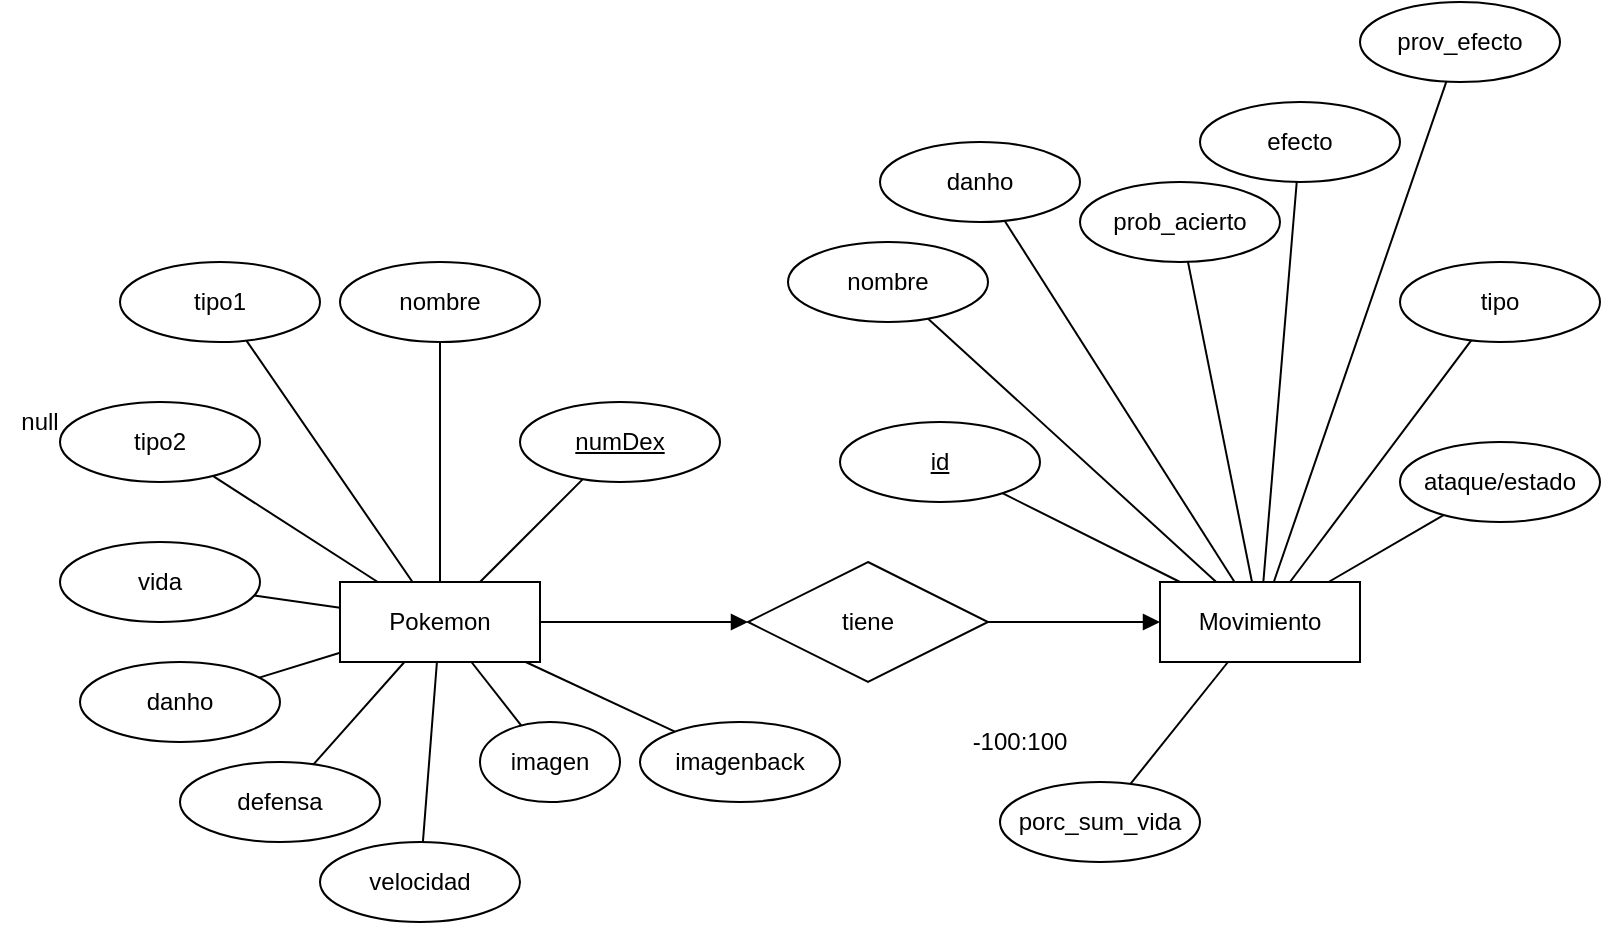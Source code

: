 <mxfile version="13.9.9" type="device"><diagram id="WROjVZZKf0EE8H_wszRP" name="Página-1"><mxGraphModel dx="981" dy="567" grid="1" gridSize="10" guides="1" tooltips="1" connect="1" arrows="1" fold="1" page="1" pageScale="1" pageWidth="827" pageHeight="1169" math="0" shadow="0"><root><mxCell id="0"/><mxCell id="1" parent="0"/><mxCell id="bKp2EjiOfNhqWg8R1LHh-1" value="Pokemon" style="whiteSpace=wrap;html=1;align=center;" vertex="1" parent="1"><mxGeometry x="190" y="400" width="100" height="40" as="geometry"/></mxCell><mxCell id="bKp2EjiOfNhqWg8R1LHh-2" value="Movimiento" style="whiteSpace=wrap;html=1;align=center;" vertex="1" parent="1"><mxGeometry x="600" y="400" width="100" height="40" as="geometry"/></mxCell><mxCell id="bKp2EjiOfNhqWg8R1LHh-4" value="numDex" style="ellipse;whiteSpace=wrap;html=1;align=center;fontStyle=4;" vertex="1" parent="1"><mxGeometry x="280" y="310" width="100" height="40" as="geometry"/></mxCell><mxCell id="bKp2EjiOfNhqWg8R1LHh-5" value="id" style="ellipse;whiteSpace=wrap;html=1;align=center;fontStyle=4;" vertex="1" parent="1"><mxGeometry x="440" y="320" width="100" height="40" as="geometry"/></mxCell><mxCell id="bKp2EjiOfNhqWg8R1LHh-6" value="nombre" style="ellipse;whiteSpace=wrap;html=1;align=center;" vertex="1" parent="1"><mxGeometry x="190" y="240" width="100" height="40" as="geometry"/></mxCell><mxCell id="bKp2EjiOfNhqWg8R1LHh-7" value="tipo1" style="ellipse;whiteSpace=wrap;html=1;align=center;" vertex="1" parent="1"><mxGeometry x="80" y="240" width="100" height="40" as="geometry"/></mxCell><mxCell id="bKp2EjiOfNhqWg8R1LHh-8" value="tipo2" style="ellipse;whiteSpace=wrap;html=1;align=center;" vertex="1" parent="1"><mxGeometry x="50" y="310" width="100" height="40" as="geometry"/></mxCell><mxCell id="bKp2EjiOfNhqWg8R1LHh-12" value="" style="endArrow=none;html=1;rounded=0;" edge="1" parent="1" source="bKp2EjiOfNhqWg8R1LHh-7" target="bKp2EjiOfNhqWg8R1LHh-1"><mxGeometry relative="1" as="geometry"><mxPoint x="500" y="420" as="sourcePoint"/><mxPoint x="660" y="420" as="targetPoint"/></mxGeometry></mxCell><mxCell id="bKp2EjiOfNhqWg8R1LHh-13" value="" style="endArrow=none;html=1;rounded=0;" edge="1" parent="1" source="bKp2EjiOfNhqWg8R1LHh-4" target="bKp2EjiOfNhqWg8R1LHh-1"><mxGeometry relative="1" as="geometry"><mxPoint x="258.223" y="339.987" as="sourcePoint"/><mxPoint x="251.818" y="410" as="targetPoint"/></mxGeometry></mxCell><mxCell id="bKp2EjiOfNhqWg8R1LHh-15" value="" style="endArrow=none;html=1;rounded=0;" edge="1" parent="1" source="bKp2EjiOfNhqWg8R1LHh-1" target="bKp2EjiOfNhqWg8R1LHh-6"><mxGeometry relative="1" as="geometry"><mxPoint x="261.667" y="410" as="sourcePoint"/><mxPoint x="308.639" y="329.477" as="targetPoint"/></mxGeometry></mxCell><mxCell id="bKp2EjiOfNhqWg8R1LHh-16" value="" style="endArrow=none;html=1;rounded=0;" edge="1" parent="1" source="bKp2EjiOfNhqWg8R1LHh-1" target="bKp2EjiOfNhqWg8R1LHh-8"><mxGeometry relative="1" as="geometry"><mxPoint x="336.016" y="367.549" as="sourcePoint"/><mxPoint x="277.5" y="410" as="targetPoint"/></mxGeometry></mxCell><mxCell id="bKp2EjiOfNhqWg8R1LHh-19" value="" style="endArrow=none;html=1;rounded=0;" edge="1" parent="1" source="bKp2EjiOfNhqWg8R1LHh-5" target="bKp2EjiOfNhqWg8R1LHh-2"><mxGeometry relative="1" as="geometry"><mxPoint x="336.016" y="367.549" as="sourcePoint"/><mxPoint x="277.5" y="410" as="targetPoint"/></mxGeometry></mxCell><mxCell id="bKp2EjiOfNhqWg8R1LHh-21" value="tiene" style="shape=rhombus;perimeter=rhombusPerimeter;whiteSpace=wrap;html=1;align=center;" vertex="1" parent="1"><mxGeometry x="394" y="390" width="120" height="60" as="geometry"/></mxCell><mxCell id="bKp2EjiOfNhqWg8R1LHh-26" value="" style="endArrow=none;html=1;rounded=0;exitX=0;exitY=0.5;exitDx=0;exitDy=0;startArrow=block;startFill=1;" edge="1" parent="1" source="bKp2EjiOfNhqWg8R1LHh-21" target="bKp2EjiOfNhqWg8R1LHh-1"><mxGeometry relative="1" as="geometry"><mxPoint x="390" y="460" as="sourcePoint"/><mxPoint x="277.5" y="410" as="targetPoint"/></mxGeometry></mxCell><mxCell id="bKp2EjiOfNhqWg8R1LHh-27" value="" style="endArrow=none;html=1;rounded=0;entryX=1;entryY=0.5;entryDx=0;entryDy=0;startArrow=block;startFill=1;" edge="1" parent="1" source="bKp2EjiOfNhqWg8R1LHh-2" target="bKp2EjiOfNhqWg8R1LHh-21"><mxGeometry relative="1" as="geometry"><mxPoint x="660" y="500" as="sourcePoint"/><mxPoint x="550" y="500" as="targetPoint"/></mxGeometry></mxCell><mxCell id="bKp2EjiOfNhqWg8R1LHh-39" value="danho" style="ellipse;whiteSpace=wrap;html=1;align=center;" vertex="1" parent="1"><mxGeometry x="460" y="180" width="100" height="40" as="geometry"/></mxCell><mxCell id="bKp2EjiOfNhqWg8R1LHh-40" value="" style="endArrow=none;html=1;rounded=0;" edge="1" parent="1" source="bKp2EjiOfNhqWg8R1LHh-39" target="bKp2EjiOfNhqWg8R1LHh-2"><mxGeometry relative="1" as="geometry"><mxPoint x="660" y="330" as="sourcePoint"/><mxPoint x="660" y="410" as="targetPoint"/></mxGeometry></mxCell><mxCell id="bKp2EjiOfNhqWg8R1LHh-41" value="porc_sum_vida" style="ellipse;whiteSpace=wrap;html=1;align=center;" vertex="1" parent="1"><mxGeometry x="520" y="500" width="100" height="40" as="geometry"/></mxCell><mxCell id="bKp2EjiOfNhqWg8R1LHh-42" value="" style="endArrow=none;html=1;rounded=0;" edge="1" parent="1" source="bKp2EjiOfNhqWg8R1LHh-41" target="bKp2EjiOfNhqWg8R1LHh-2"><mxGeometry relative="1" as="geometry"><mxPoint x="735.306" y="377.39" as="sourcePoint"/><mxPoint x="688.571" y="410" as="targetPoint"/></mxGeometry></mxCell><mxCell id="bKp2EjiOfNhqWg8R1LHh-44" value="efecto" style="ellipse;whiteSpace=wrap;html=1;align=center;" vertex="1" parent="1"><mxGeometry x="620" y="160" width="100" height="40" as="geometry"/></mxCell><mxCell id="bKp2EjiOfNhqWg8R1LHh-45" value="prov_efecto" style="ellipse;whiteSpace=wrap;html=1;align=center;" vertex="1" parent="1"><mxGeometry x="700" y="110" width="100" height="40" as="geometry"/></mxCell><mxCell id="bKp2EjiOfNhqWg8R1LHh-46" value="prob_acierto" style="ellipse;whiteSpace=wrap;html=1;align=center;" vertex="1" parent="1"><mxGeometry x="560" y="200" width="100" height="40" as="geometry"/></mxCell><mxCell id="bKp2EjiOfNhqWg8R1LHh-47" value="" style="endArrow=none;html=1;rounded=0;" edge="1" parent="1" source="bKp2EjiOfNhqWg8R1LHh-2" target="bKp2EjiOfNhqWg8R1LHh-46"><mxGeometry relative="1" as="geometry"><mxPoint x="609.806" y="329.612" as="sourcePoint"/><mxPoint x="650" y="410" as="targetPoint"/></mxGeometry></mxCell><mxCell id="bKp2EjiOfNhqWg8R1LHh-48" value="" style="endArrow=none;html=1;rounded=0;" edge="1" parent="1" source="bKp2EjiOfNhqWg8R1LHh-44" target="bKp2EjiOfNhqWg8R1LHh-2"><mxGeometry relative="1" as="geometry"><mxPoint x="724.275" y="387.15" as="sourcePoint"/><mxPoint x="690" y="410" as="targetPoint"/></mxGeometry></mxCell><mxCell id="bKp2EjiOfNhqWg8R1LHh-49" value="" style="endArrow=none;html=1;rounded=0;" edge="1" parent="1" source="bKp2EjiOfNhqWg8R1LHh-45" target="bKp2EjiOfNhqWg8R1LHh-2"><mxGeometry relative="1" as="geometry"><mxPoint x="724.761" y="510.952" as="sourcePoint"/><mxPoint x="676" y="450" as="targetPoint"/></mxGeometry></mxCell><mxCell id="bKp2EjiOfNhqWg8R1LHh-52" value="ataque/estado" style="ellipse;whiteSpace=wrap;html=1;align=center;" vertex="1" parent="1"><mxGeometry x="720" y="330" width="100" height="40" as="geometry"/></mxCell><mxCell id="bKp2EjiOfNhqWg8R1LHh-53" value="" style="endArrow=none;html=1;rounded=0;" edge="1" parent="1" source="bKp2EjiOfNhqWg8R1LHh-52" target="bKp2EjiOfNhqWg8R1LHh-2"><mxGeometry relative="1" as="geometry"><mxPoint x="582.361" y="492.111" as="sourcePoint"/><mxPoint x="635" y="450" as="targetPoint"/></mxGeometry></mxCell><mxCell id="bKp2EjiOfNhqWg8R1LHh-54" value="tipo" style="ellipse;whiteSpace=wrap;html=1;align=center;" vertex="1" parent="1"><mxGeometry x="720" y="240" width="100" height="40" as="geometry"/></mxCell><mxCell id="bKp2EjiOfNhqWg8R1LHh-55" value="" style="endArrow=none;html=1;rounded=0;" edge="1" parent="1" source="bKp2EjiOfNhqWg8R1LHh-54" target="bKp2EjiOfNhqWg8R1LHh-2"><mxGeometry relative="1" as="geometry"><mxPoint x="660" y="550" as="sourcePoint"/><mxPoint x="660" y="450" as="targetPoint"/></mxGeometry></mxCell><mxCell id="bKp2EjiOfNhqWg8R1LHh-57" value="nombre" style="ellipse;whiteSpace=wrap;html=1;align=center;" vertex="1" parent="1"><mxGeometry x="414" y="230" width="100" height="40" as="geometry"/></mxCell><mxCell id="bKp2EjiOfNhqWg8R1LHh-58" value="" style="endArrow=none;html=1;rounded=0;" edge="1" parent="1" source="bKp2EjiOfNhqWg8R1LHh-57" target="bKp2EjiOfNhqWg8R1LHh-2"><mxGeometry relative="1" as="geometry"><mxPoint x="576.851" y="189.811" as="sourcePoint"/><mxPoint x="653.077" y="410" as="targetPoint"/></mxGeometry></mxCell><mxCell id="bKp2EjiOfNhqWg8R1LHh-60" value="vida" style="ellipse;whiteSpace=wrap;html=1;align=center;" vertex="1" parent="1"><mxGeometry x="50" y="380" width="100" height="40" as="geometry"/></mxCell><mxCell id="bKp2EjiOfNhqWg8R1LHh-61" value="" style="endArrow=none;html=1;rounded=0;" edge="1" parent="1" source="bKp2EjiOfNhqWg8R1LHh-1" target="bKp2EjiOfNhqWg8R1LHh-60"><mxGeometry relative="1" as="geometry"><mxPoint x="212.5" y="450" as="sourcePoint"/><mxPoint x="130.0" y="494.0" as="targetPoint"/></mxGeometry></mxCell><mxCell id="bKp2EjiOfNhqWg8R1LHh-63" value="null" style="text;html=1;strokeColor=none;fillColor=none;align=center;verticalAlign=middle;whiteSpace=wrap;rounded=0;" vertex="1" parent="1"><mxGeometry x="20" y="310" width="40" height="20" as="geometry"/></mxCell><mxCell id="bKp2EjiOfNhqWg8R1LHh-65" value="danho" style="ellipse;whiteSpace=wrap;html=1;align=center;" vertex="1" parent="1"><mxGeometry x="60" y="440" width="100" height="40" as="geometry"/></mxCell><mxCell id="bKp2EjiOfNhqWg8R1LHh-66" value="defensa" style="ellipse;whiteSpace=wrap;html=1;align=center;" vertex="1" parent="1"><mxGeometry x="110" y="490" width="100" height="40" as="geometry"/></mxCell><mxCell id="bKp2EjiOfNhqWg8R1LHh-67" value="" style="endArrow=none;html=1;rounded=0;" edge="1" parent="1" source="bKp2EjiOfNhqWg8R1LHh-1" target="bKp2EjiOfNhqWg8R1LHh-65"><mxGeometry relative="1" as="geometry"><mxPoint x="238.322" y="450.0" as="sourcePoint"/><mxPoint x="191.308" y="530.518" as="targetPoint"/></mxGeometry></mxCell><mxCell id="bKp2EjiOfNhqWg8R1LHh-68" value="" style="endArrow=none;html=1;rounded=0;" edge="1" parent="1" source="bKp2EjiOfNhqWg8R1LHh-1" target="bKp2EjiOfNhqWg8R1LHh-66"><mxGeometry relative="1" as="geometry"><mxPoint x="256.667" y="450.0" as="sourcePoint"/><mxPoint x="283.392" y="530.175" as="targetPoint"/></mxGeometry></mxCell><mxCell id="bKp2EjiOfNhqWg8R1LHh-69" value="-100:100" style="text;html=1;strokeColor=none;fillColor=none;align=center;verticalAlign=middle;whiteSpace=wrap;rounded=0;" vertex="1" parent="1"><mxGeometry x="510" y="470" width="40" height="20" as="geometry"/></mxCell><mxCell id="bKp2EjiOfNhqWg8R1LHh-70" value="velocidad" style="ellipse;whiteSpace=wrap;html=1;align=center;" vertex="1" parent="1"><mxGeometry x="180" y="530" width="100" height="40" as="geometry"/></mxCell><mxCell id="bKp2EjiOfNhqWg8R1LHh-71" value="" style="endArrow=none;html=1;" edge="1" parent="1" source="bKp2EjiOfNhqWg8R1LHh-70" target="bKp2EjiOfNhqWg8R1LHh-1"><mxGeometry width="50" height="50" relative="1" as="geometry"><mxPoint x="450" y="460" as="sourcePoint"/><mxPoint x="500" y="410" as="targetPoint"/></mxGeometry></mxCell><mxCell id="bKp2EjiOfNhqWg8R1LHh-72" value="imagenback" style="ellipse;whiteSpace=wrap;html=1;align=center;" vertex="1" parent="1"><mxGeometry x="340" y="470" width="100" height="40" as="geometry"/></mxCell><mxCell id="bKp2EjiOfNhqWg8R1LHh-73" value="imagen" style="ellipse;whiteSpace=wrap;html=1;align=center;" vertex="1" parent="1"><mxGeometry x="260" y="470" width="70" height="40" as="geometry"/></mxCell><mxCell id="bKp2EjiOfNhqWg8R1LHh-74" value="" style="endArrow=none;html=1;" edge="1" parent="1" source="bKp2EjiOfNhqWg8R1LHh-1" target="bKp2EjiOfNhqWg8R1LHh-72"><mxGeometry width="50" height="50" relative="1" as="geometry"><mxPoint x="450" y="460" as="sourcePoint"/><mxPoint x="500" y="410" as="targetPoint"/></mxGeometry></mxCell><mxCell id="bKp2EjiOfNhqWg8R1LHh-75" value="" style="endArrow=none;html=1;" edge="1" parent="1" source="bKp2EjiOfNhqWg8R1LHh-1" target="bKp2EjiOfNhqWg8R1LHh-73"><mxGeometry width="50" height="50" relative="1" as="geometry"><mxPoint x="292.826" y="450.0" as="sourcePoint"/><mxPoint x="367.411" y="484.832" as="targetPoint"/></mxGeometry></mxCell></root></mxGraphModel></diagram></mxfile>